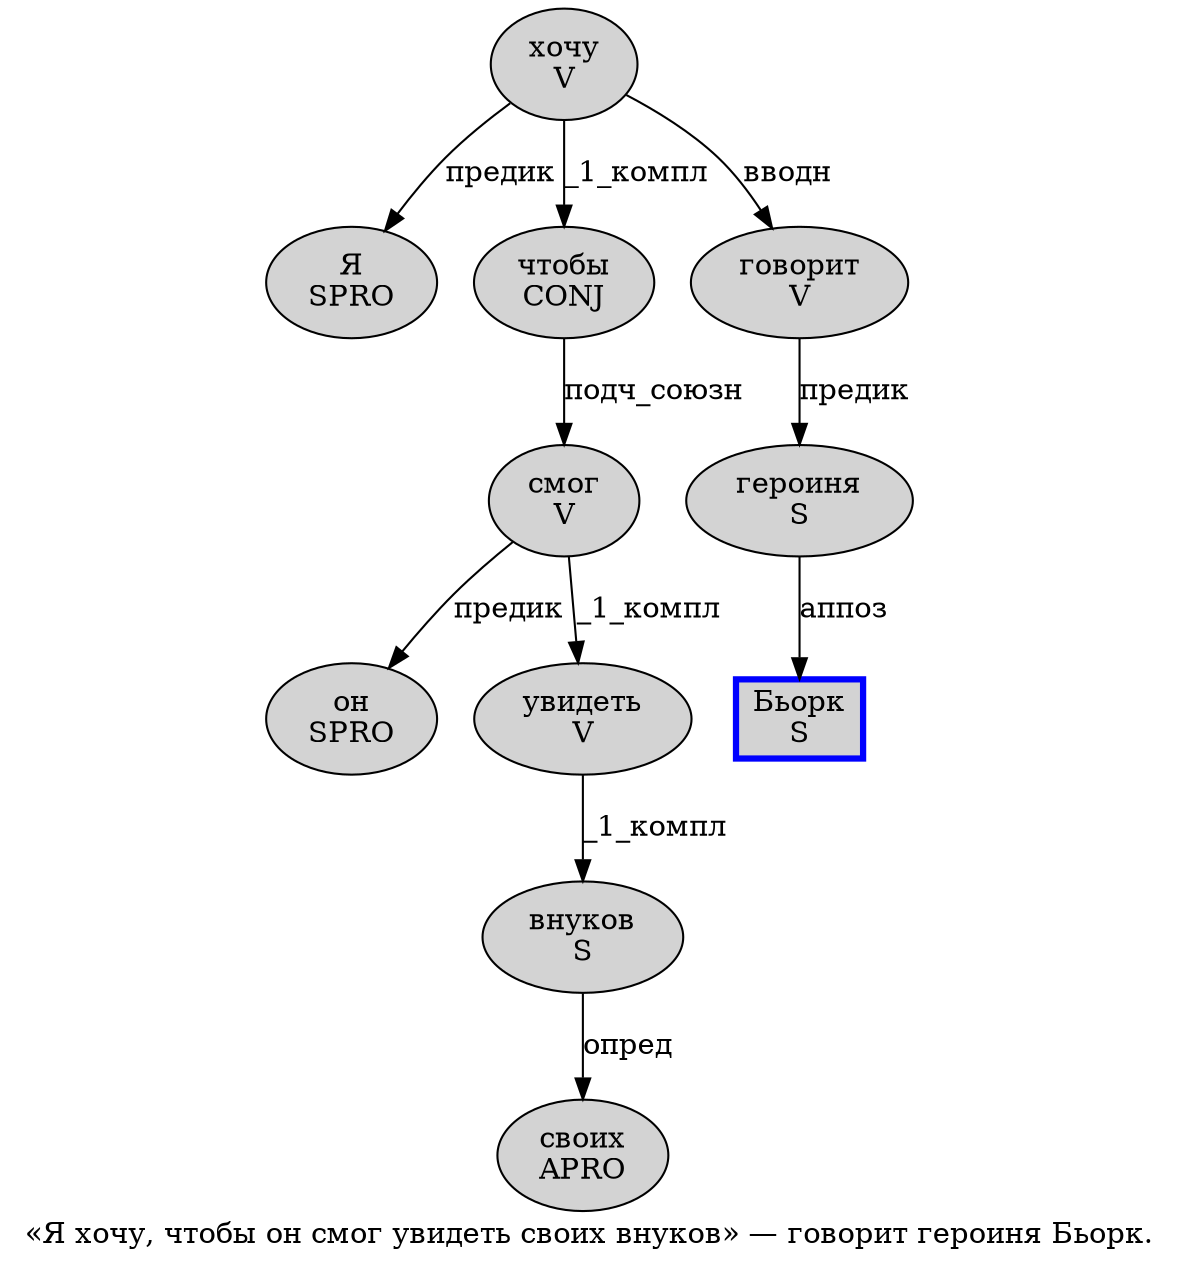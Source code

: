 digraph SENTENCE_1496 {
	graph [label="«Я хочу, чтобы он смог увидеть своих внуков» — говорит героиня Бьорк."]
	node [style=filled]
		1 [label="Я
SPRO" color="" fillcolor=lightgray penwidth=1 shape=ellipse]
		2 [label="хочу
V" color="" fillcolor=lightgray penwidth=1 shape=ellipse]
		4 [label="чтобы
CONJ" color="" fillcolor=lightgray penwidth=1 shape=ellipse]
		5 [label="он
SPRO" color="" fillcolor=lightgray penwidth=1 shape=ellipse]
		6 [label="смог
V" color="" fillcolor=lightgray penwidth=1 shape=ellipse]
		7 [label="увидеть
V" color="" fillcolor=lightgray penwidth=1 shape=ellipse]
		8 [label="своих
APRO" color="" fillcolor=lightgray penwidth=1 shape=ellipse]
		9 [label="внуков
S" color="" fillcolor=lightgray penwidth=1 shape=ellipse]
		12 [label="говорит
V" color="" fillcolor=lightgray penwidth=1 shape=ellipse]
		13 [label="героиня
S" color="" fillcolor=lightgray penwidth=1 shape=ellipse]
		14 [label="Бьорк
S" color=blue fillcolor=lightgray penwidth=3 shape=box]
			2 -> 1 [label="предик"]
			2 -> 4 [label="_1_компл"]
			2 -> 12 [label="вводн"]
			6 -> 5 [label="предик"]
			6 -> 7 [label="_1_компл"]
			7 -> 9 [label="_1_компл"]
			12 -> 13 [label="предик"]
			9 -> 8 [label="опред"]
			4 -> 6 [label="подч_союзн"]
			13 -> 14 [label="аппоз"]
}